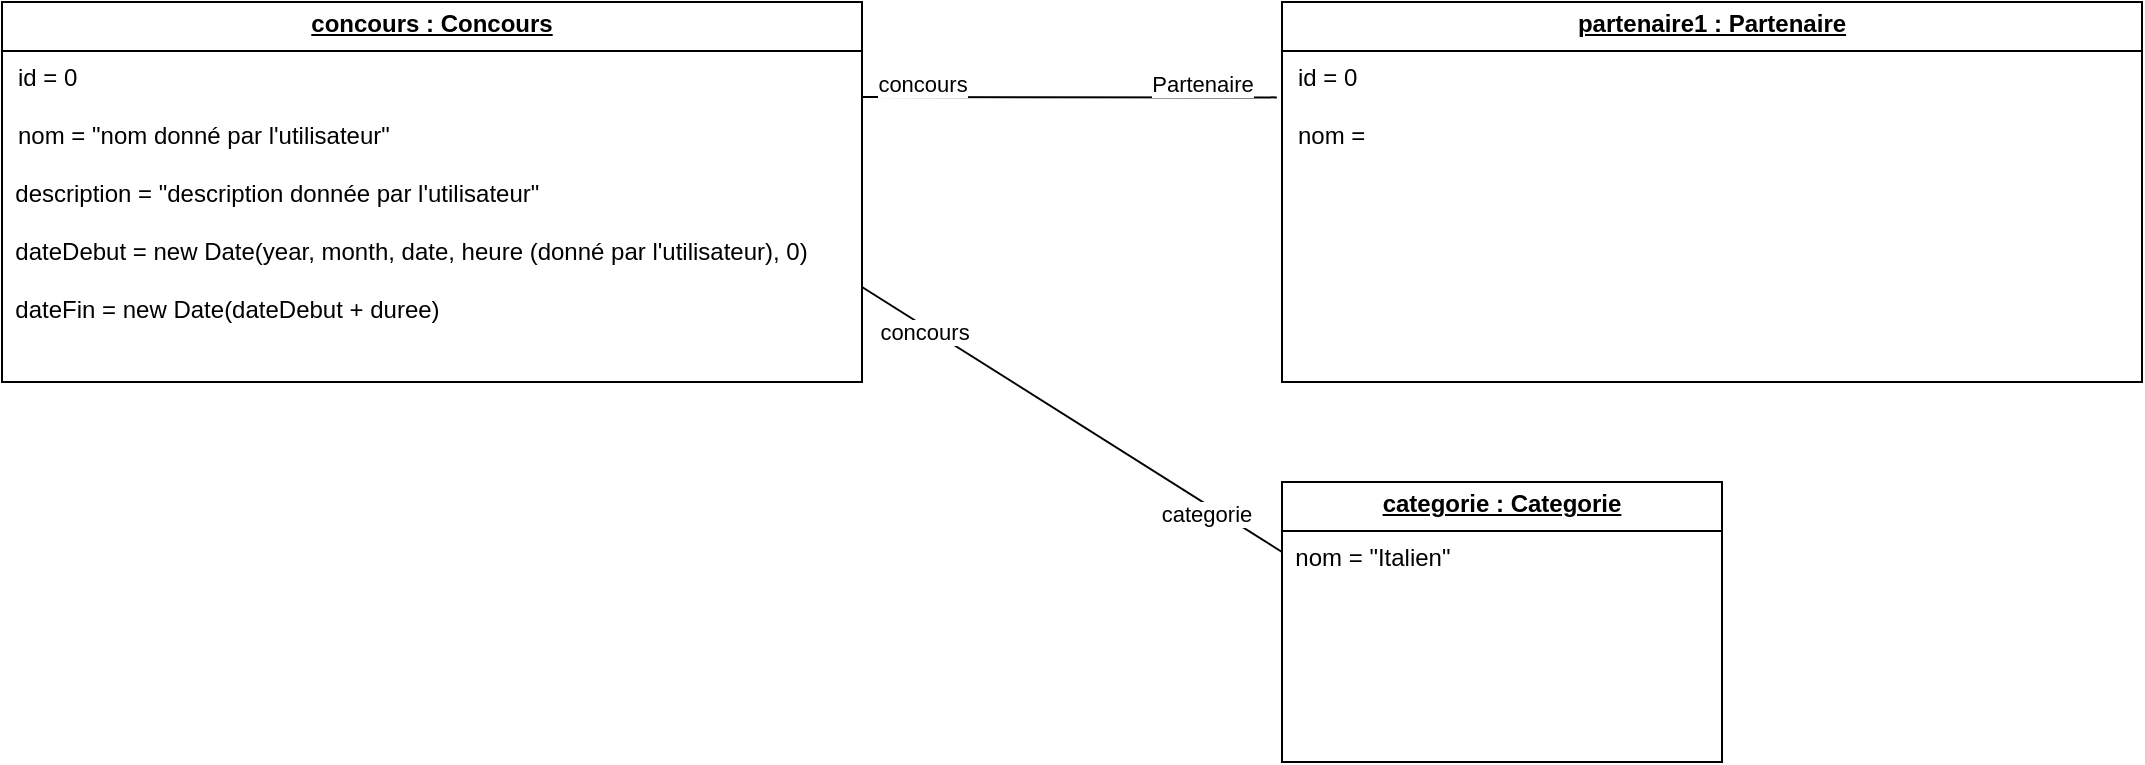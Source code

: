 <mxfile version="24.4.8" type="github">
  <diagram name="Page-1" id="CkdtYTVWs0D_aoovY7cm">
    <mxGraphModel dx="1674" dy="1875" grid="1" gridSize="10" guides="1" tooltips="1" connect="1" arrows="1" fold="1" page="1" pageScale="1" pageWidth="850" pageHeight="1100" math="0" shadow="0">
      <root>
        <mxCell id="0" />
        <mxCell id="1" parent="0" />
        <mxCell id="d4wZj_8_hUFDJzm03jYd-7" value="&lt;p style=&quot;margin:0px;margin-top:4px;text-align:center;text-decoration:underline;&quot;&gt;&lt;b&gt;concours : Concours&lt;br&gt;&lt;/b&gt;&lt;/p&gt;&lt;hr size=&quot;1&quot; style=&quot;border-style:solid;&quot;&gt;&lt;p style=&quot;margin:0px;margin-left:8px;&quot;&gt;id = 0&lt;/p&gt;&lt;p style=&quot;margin:0px;margin-left:8px;&quot;&gt;&lt;br&gt;&lt;/p&gt;&lt;p style=&quot;margin:0px;margin-left:8px;&quot;&gt;nom = &quot;nom donné par l&#39;utilisateur&quot;&lt;/p&gt;&lt;p style=&quot;margin:0px;margin-left:8px;&quot;&gt;&lt;br&gt;&lt;/p&gt;&lt;div&gt;&amp;nbsp; description = &quot;description donnée par l&#39;utilisateur&quot;&lt;/div&gt;&lt;div&gt;&lt;br&gt;&lt;/div&gt;&lt;div&gt;&amp;nbsp; dateDebut = new Date(year, month, date, heure (donné par l&#39;utilisateur), 0)&lt;/div&gt;&lt;div&gt;&lt;br&gt;&lt;/div&gt;&lt;div&gt;&amp;nbsp; dateFin = new Date(dateDebut + duree)&lt;/div&gt;" style="verticalAlign=top;align=left;overflow=fill;html=1;whiteSpace=wrap;" vertex="1" parent="1">
          <mxGeometry x="10" y="-1090" width="430" height="190" as="geometry" />
        </mxCell>
        <mxCell id="d4wZj_8_hUFDJzm03jYd-10" value="" style="endArrow=none;html=1;rounded=0;entryX=-0.006;entryY=0.251;entryDx=0;entryDy=0;exitX=1;exitY=0.25;exitDx=0;exitDy=0;entryPerimeter=0;" edge="1" parent="1" source="d4wZj_8_hUFDJzm03jYd-7" target="d4wZj_8_hUFDJzm03jYd-14">
          <mxGeometry width="50" height="50" relative="1" as="geometry">
            <mxPoint x="490" y="-930" as="sourcePoint" />
            <mxPoint x="690" y="-1042.5" as="targetPoint" />
          </mxGeometry>
        </mxCell>
        <mxCell id="d4wZj_8_hUFDJzm03jYd-12" value="&lt;div&gt;Partenaire&lt;/div&gt;" style="edgeLabel;html=1;align=center;verticalAlign=middle;resizable=0;points=[];" vertex="1" connectable="0" parent="d4wZj_8_hUFDJzm03jYd-10">
          <mxGeometry x="0.82" y="-1" relative="1" as="geometry">
            <mxPoint x="-19" y="-8" as="offset" />
          </mxGeometry>
        </mxCell>
        <mxCell id="d4wZj_8_hUFDJzm03jYd-13" value="&lt;div&gt;concours&lt;/div&gt;" style="edgeLabel;html=1;align=center;verticalAlign=middle;resizable=0;points=[];" vertex="1" connectable="0" parent="d4wZj_8_hUFDJzm03jYd-10">
          <mxGeometry x="-0.567" relative="1" as="geometry">
            <mxPoint x="-15" y="-7" as="offset" />
          </mxGeometry>
        </mxCell>
        <mxCell id="d4wZj_8_hUFDJzm03jYd-14" value="&lt;p style=&quot;margin:0px;margin-top:4px;text-align:center;text-decoration:underline;&quot;&gt;&lt;b&gt;partenaire1 : Partenaire &lt;/b&gt;&lt;/p&gt;&lt;hr size=&quot;1&quot; style=&quot;border-style:solid;&quot;&gt;&lt;p style=&quot;margin:0px;margin-left:8px;&quot;&gt;id = 0&lt;/p&gt;&lt;p style=&quot;margin:0px;margin-left:8px;&quot;&gt;&lt;br&gt;&lt;/p&gt;&lt;p style=&quot;margin:0px;margin-left:8px;&quot;&gt;nom = &lt;br&gt;&lt;/p&gt;" style="verticalAlign=top;align=left;overflow=fill;html=1;whiteSpace=wrap;" vertex="1" parent="1">
          <mxGeometry x="650" y="-1090" width="430" height="190" as="geometry" />
        </mxCell>
        <mxCell id="d4wZj_8_hUFDJzm03jYd-16" value="&lt;p style=&quot;margin:0px;margin-top:4px;text-align:center;text-decoration:underline;&quot;&gt;&lt;b&gt;categorie : Categorie &lt;/b&gt;&lt;/p&gt;&lt;hr size=&quot;1&quot; style=&quot;border-style:solid;&quot;&gt;&amp;nbsp; nom = &quot;Italien&quot;" style="verticalAlign=top;align=left;overflow=fill;html=1;whiteSpace=wrap;" vertex="1" parent="1">
          <mxGeometry x="650" y="-850" width="220" height="140" as="geometry" />
        </mxCell>
        <mxCell id="d4wZj_8_hUFDJzm03jYd-17" value="" style="endArrow=none;html=1;rounded=0;entryX=0;entryY=0.25;entryDx=0;entryDy=0;exitX=1;exitY=0.75;exitDx=0;exitDy=0;" edge="1" parent="1" source="d4wZj_8_hUFDJzm03jYd-7" target="d4wZj_8_hUFDJzm03jYd-16">
          <mxGeometry width="50" height="50" relative="1" as="geometry">
            <mxPoint x="450" y="-890" as="sourcePoint" />
            <mxPoint x="657" y="-890" as="targetPoint" />
          </mxGeometry>
        </mxCell>
        <mxCell id="d4wZj_8_hUFDJzm03jYd-18" value="categorie" style="edgeLabel;html=1;align=center;verticalAlign=middle;resizable=0;points=[];" vertex="1" connectable="0" parent="d4wZj_8_hUFDJzm03jYd-17">
          <mxGeometry x="0.82" y="-1" relative="1" as="geometry">
            <mxPoint x="-19" y="-8" as="offset" />
          </mxGeometry>
        </mxCell>
        <mxCell id="d4wZj_8_hUFDJzm03jYd-19" value="&lt;div&gt;concours&lt;/div&gt;" style="edgeLabel;html=1;align=center;verticalAlign=middle;resizable=0;points=[];" vertex="1" connectable="0" parent="d4wZj_8_hUFDJzm03jYd-17">
          <mxGeometry x="-0.567" relative="1" as="geometry">
            <mxPoint x="-15" y="-7" as="offset" />
          </mxGeometry>
        </mxCell>
      </root>
    </mxGraphModel>
  </diagram>
</mxfile>
